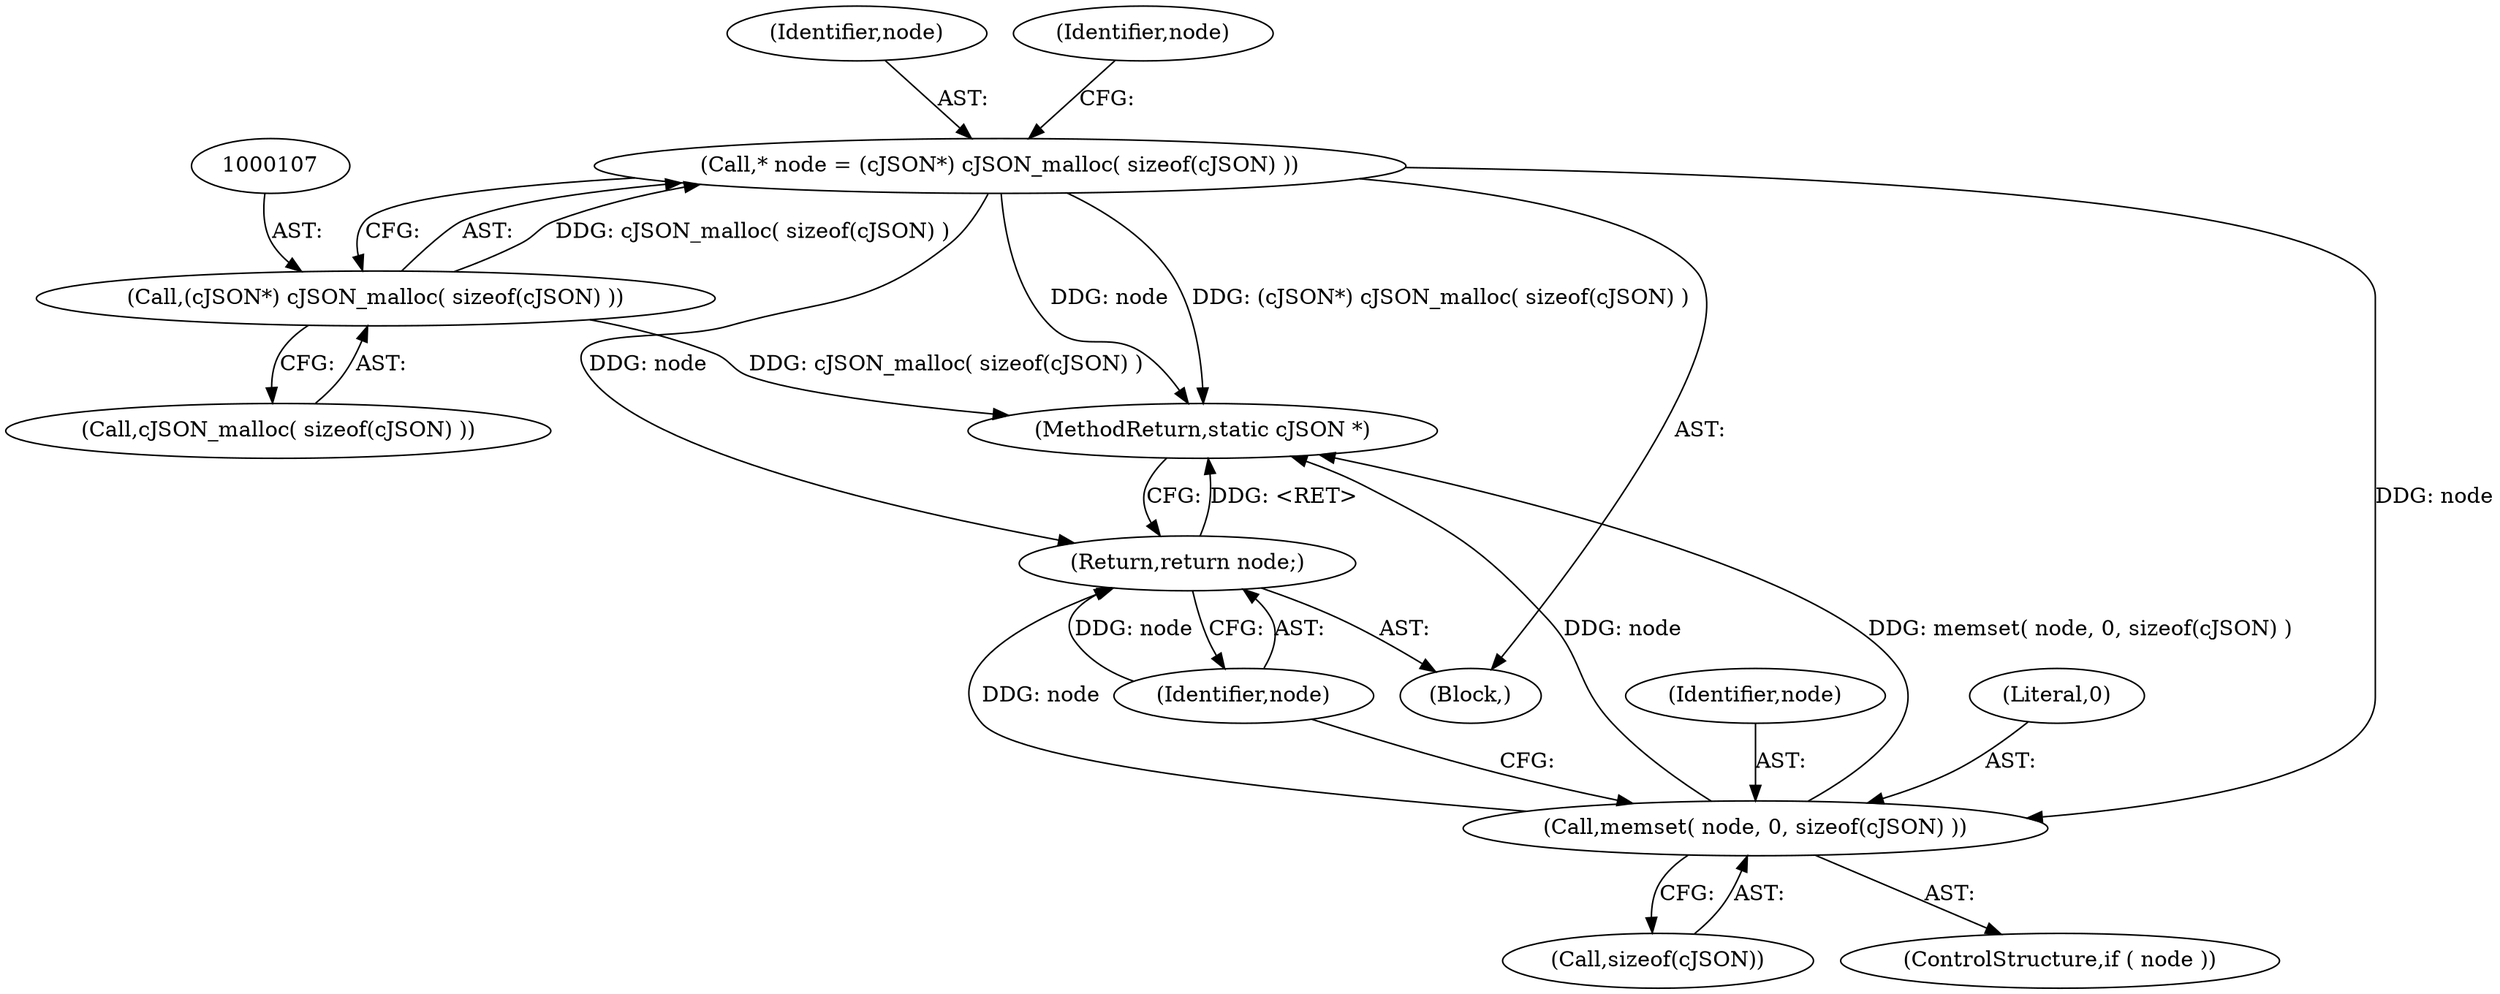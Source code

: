 digraph "1_iperf_91f2fa59e8ed80dfbf400add0164ee0e508e412a_25@pointer" {
"1000104" [label="(Call,* node = (cJSON*) cJSON_malloc( sizeof(cJSON) ))"];
"1000106" [label="(Call,(cJSON*) cJSON_malloc( sizeof(cJSON) ))"];
"1000113" [label="(Call,memset( node, 0, sizeof(cJSON) ))"];
"1000118" [label="(Return,return node;)"];
"1000114" [label="(Identifier,node)"];
"1000106" [label="(Call,(cJSON*) cJSON_malloc( sizeof(cJSON) ))"];
"1000105" [label="(Identifier,node)"];
"1000119" [label="(Identifier,node)"];
"1000113" [label="(Call,memset( node, 0, sizeof(cJSON) ))"];
"1000104" [label="(Call,* node = (cJSON*) cJSON_malloc( sizeof(cJSON) ))"];
"1000120" [label="(MethodReturn,static cJSON *)"];
"1000108" [label="(Call,cJSON_malloc( sizeof(cJSON) ))"];
"1000116" [label="(Call,sizeof(cJSON))"];
"1000112" [label="(Identifier,node)"];
"1000102" [label="(Block,)"];
"1000118" [label="(Return,return node;)"];
"1000111" [label="(ControlStructure,if ( node ))"];
"1000115" [label="(Literal,0)"];
"1000104" -> "1000102"  [label="AST: "];
"1000104" -> "1000106"  [label="CFG: "];
"1000105" -> "1000104"  [label="AST: "];
"1000106" -> "1000104"  [label="AST: "];
"1000112" -> "1000104"  [label="CFG: "];
"1000104" -> "1000120"  [label="DDG: node"];
"1000104" -> "1000120"  [label="DDG: (cJSON*) cJSON_malloc( sizeof(cJSON) )"];
"1000106" -> "1000104"  [label="DDG: cJSON_malloc( sizeof(cJSON) )"];
"1000104" -> "1000113"  [label="DDG: node"];
"1000104" -> "1000118"  [label="DDG: node"];
"1000106" -> "1000108"  [label="CFG: "];
"1000107" -> "1000106"  [label="AST: "];
"1000108" -> "1000106"  [label="AST: "];
"1000106" -> "1000120"  [label="DDG: cJSON_malloc( sizeof(cJSON) )"];
"1000113" -> "1000111"  [label="AST: "];
"1000113" -> "1000116"  [label="CFG: "];
"1000114" -> "1000113"  [label="AST: "];
"1000115" -> "1000113"  [label="AST: "];
"1000116" -> "1000113"  [label="AST: "];
"1000119" -> "1000113"  [label="CFG: "];
"1000113" -> "1000120"  [label="DDG: node"];
"1000113" -> "1000120"  [label="DDG: memset( node, 0, sizeof(cJSON) )"];
"1000113" -> "1000118"  [label="DDG: node"];
"1000118" -> "1000102"  [label="AST: "];
"1000118" -> "1000119"  [label="CFG: "];
"1000119" -> "1000118"  [label="AST: "];
"1000120" -> "1000118"  [label="CFG: "];
"1000118" -> "1000120"  [label="DDG: <RET>"];
"1000119" -> "1000118"  [label="DDG: node"];
}
